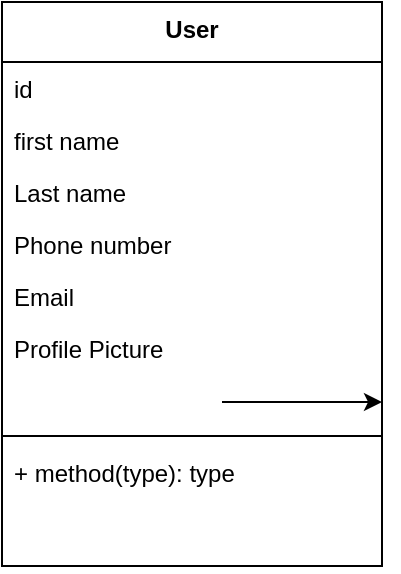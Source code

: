 <mxfile version="22.1.18" type="device">
  <diagram id="C5RBs43oDa-KdzZeNtuy" name="Page-1">
    <mxGraphModel dx="880" dy="434" grid="1" gridSize="10" guides="1" tooltips="1" connect="1" arrows="1" fold="1" page="1" pageScale="1" pageWidth="827" pageHeight="1169" math="0" shadow="0">
      <root>
        <mxCell id="WIyWlLk6GJQsqaUBKTNV-0" />
        <mxCell id="WIyWlLk6GJQsqaUBKTNV-1" parent="WIyWlLk6GJQsqaUBKTNV-0" />
        <mxCell id="8jdmI6U3TvVaoHuRHSuq-1" value="User" style="swimlane;fontStyle=1;align=center;verticalAlign=top;childLayout=stackLayout;horizontal=1;startSize=30;horizontalStack=0;resizeParent=1;resizeParentMax=0;resizeLast=0;collapsible=1;marginBottom=0;whiteSpace=wrap;html=1;" vertex="1" parent="WIyWlLk6GJQsqaUBKTNV-1">
          <mxGeometry x="300" y="170" width="190" height="282" as="geometry" />
        </mxCell>
        <mxCell id="8jdmI6U3TvVaoHuRHSuq-2" value="id" style="text;strokeColor=none;fillColor=none;align=left;verticalAlign=top;spacingLeft=4;spacingRight=4;overflow=hidden;rotatable=0;points=[[0,0.5],[1,0.5]];portConstraint=eastwest;whiteSpace=wrap;html=1;" vertex="1" parent="8jdmI6U3TvVaoHuRHSuq-1">
          <mxGeometry y="30" width="190" height="26" as="geometry" />
        </mxCell>
        <mxCell id="8jdmI6U3TvVaoHuRHSuq-5" value="first name&lt;br&gt;" style="text;strokeColor=none;fillColor=none;align=left;verticalAlign=top;spacingLeft=4;spacingRight=4;overflow=hidden;rotatable=0;points=[[0,0.5],[1,0.5]];portConstraint=eastwest;whiteSpace=wrap;html=1;" vertex="1" parent="8jdmI6U3TvVaoHuRHSuq-1">
          <mxGeometry y="56" width="190" height="26" as="geometry" />
        </mxCell>
        <mxCell id="8jdmI6U3TvVaoHuRHSuq-11" value="Last name" style="text;strokeColor=none;fillColor=none;align=left;verticalAlign=top;spacingLeft=4;spacingRight=4;overflow=hidden;rotatable=0;points=[[0,0.5],[1,0.5]];portConstraint=eastwest;whiteSpace=wrap;html=1;" vertex="1" parent="8jdmI6U3TvVaoHuRHSuq-1">
          <mxGeometry y="82" width="190" height="26" as="geometry" />
        </mxCell>
        <mxCell id="8jdmI6U3TvVaoHuRHSuq-12" value="Phone number" style="text;strokeColor=none;fillColor=none;align=left;verticalAlign=top;spacingLeft=4;spacingRight=4;overflow=hidden;rotatable=0;points=[[0,0.5],[1,0.5]];portConstraint=eastwest;whiteSpace=wrap;html=1;" vertex="1" parent="8jdmI6U3TvVaoHuRHSuq-1">
          <mxGeometry y="108" width="190" height="26" as="geometry" />
        </mxCell>
        <mxCell id="8jdmI6U3TvVaoHuRHSuq-13" value="Email" style="text;strokeColor=none;fillColor=none;align=left;verticalAlign=top;spacingLeft=4;spacingRight=4;overflow=hidden;rotatable=0;points=[[0,0.5],[1,0.5]];portConstraint=eastwest;whiteSpace=wrap;html=1;" vertex="1" parent="8jdmI6U3TvVaoHuRHSuq-1">
          <mxGeometry y="134" width="190" height="26" as="geometry" />
        </mxCell>
        <mxCell id="8jdmI6U3TvVaoHuRHSuq-14" value="Profile Picture" style="text;strokeColor=none;fillColor=none;align=left;verticalAlign=top;spacingLeft=4;spacingRight=4;overflow=hidden;rotatable=0;points=[[0,0.5],[1,0.5]];portConstraint=eastwest;whiteSpace=wrap;html=1;" vertex="1" parent="8jdmI6U3TvVaoHuRHSuq-1">
          <mxGeometry y="160" width="190" height="26" as="geometry" />
        </mxCell>
        <mxCell id="8jdmI6U3TvVaoHuRHSuq-15" style="text;strokeColor=none;fillColor=none;align=left;verticalAlign=top;spacingLeft=4;spacingRight=4;overflow=hidden;rotatable=0;points=[[0,0.5],[1,0.5]];portConstraint=eastwest;whiteSpace=wrap;html=1;" vertex="1" parent="8jdmI6U3TvVaoHuRHSuq-1">
          <mxGeometry y="186" width="190" height="26" as="geometry" />
        </mxCell>
        <mxCell id="8jdmI6U3TvVaoHuRHSuq-3" value="" style="line;strokeWidth=1;fillColor=none;align=left;verticalAlign=middle;spacingTop=-1;spacingLeft=3;spacingRight=3;rotatable=0;labelPosition=right;points=[];portConstraint=eastwest;strokeColor=inherit;" vertex="1" parent="8jdmI6U3TvVaoHuRHSuq-1">
          <mxGeometry y="212" width="190" height="10" as="geometry" />
        </mxCell>
        <mxCell id="8jdmI6U3TvVaoHuRHSuq-4" value="+ method(type): type" style="text;strokeColor=none;fillColor=none;align=left;verticalAlign=top;spacingLeft=4;spacingRight=4;overflow=hidden;rotatable=0;points=[[0,0.5],[1,0.5]];portConstraint=eastwest;whiteSpace=wrap;html=1;" vertex="1" parent="8jdmI6U3TvVaoHuRHSuq-1">
          <mxGeometry y="222" width="190" height="60" as="geometry" />
        </mxCell>
        <mxCell id="8jdmI6U3TvVaoHuRHSuq-8" value="" style="edgeStyle=none;orthogonalLoop=1;jettySize=auto;html=1;rounded=0;" edge="1" parent="WIyWlLk6GJQsqaUBKTNV-1">
          <mxGeometry width="80" relative="1" as="geometry">
            <mxPoint x="410" y="370" as="sourcePoint" />
            <mxPoint x="490" y="370" as="targetPoint" />
            <Array as="points" />
          </mxGeometry>
        </mxCell>
      </root>
    </mxGraphModel>
  </diagram>
</mxfile>
